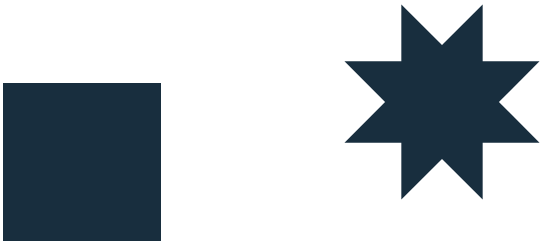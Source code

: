 <mxfile version="24.7.6">
  <diagram name="第 1 页" id="r7w6s56JlsIy3KgLbz0C">
    <mxGraphModel dx="954" dy="581" grid="1" gridSize="10" guides="1" tooltips="1" connect="1" arrows="1" fold="1" page="1" pageScale="1" pageWidth="827" pageHeight="1169" math="0" shadow="0">
      <root>
        <mxCell id="0" />
        <mxCell id="1" parent="0" />
        <mxCell id="31sKelchtMNjrf7RKidH-1" value="" style="whiteSpace=wrap;html=1;aspect=fixed;labelBackgroundColor=none;fillColor=#182E3E;strokeColor=#FFFFFF;fontColor=#FFFFFF;" vertex="1" parent="1">
          <mxGeometry x="100" y="90" width="80" height="80" as="geometry" />
        </mxCell>
        <mxCell id="31sKelchtMNjrf7RKidH-2" value="" style="verticalLabelPosition=bottom;verticalAlign=top;html=1;shape=mxgraph.basic.8_point_star;labelBackgroundColor=none;fillColor=#182E3E;strokeColor=#FFFFFF;fontColor=#FFFFFF;" vertex="1" parent="1">
          <mxGeometry x="270" y="50" width="100" height="100" as="geometry" />
        </mxCell>
      </root>
    </mxGraphModel>
  </diagram>
</mxfile>
